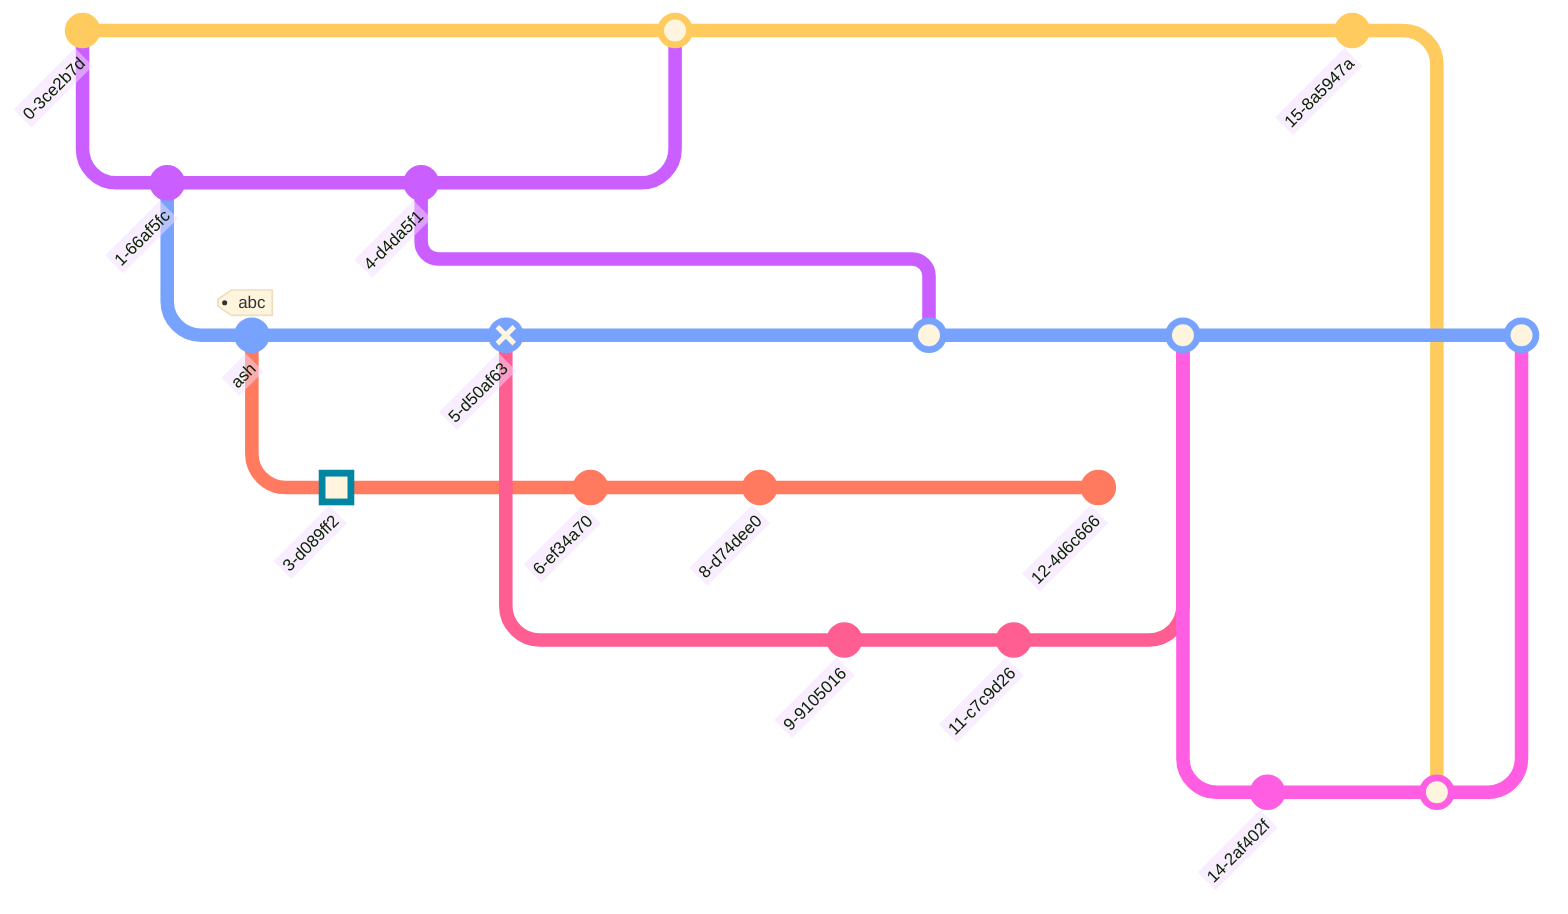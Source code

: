 %%{init: { 'logLevel': 'debug', 'theme': 'base', 'gitGraph': {'showBranches': false}} }%%
gitGraph
    commit
    branch hotfix
    checkout hotfix
    commit
    branch develop
    checkout develop
    commit id:"ash" tag:"abc"
    branch featureB
    checkout featureB
    commit type:HIGHLIGHT
    checkout main
    checkout hotfix
    commit type:NORMAL
    checkout develop
    commit type:REVERSE
    checkout featureB
    commit
    checkout main
    merge hotfix
    checkout featureB
    commit
    checkout develop
    branch featureA
    commit
    checkout develop
    merge hotfix
    checkout featureA
    commit
    checkout featureB
    commit
    checkout develop
    merge featureA
    branch release
    checkout release
    commit
    checkout main
    commit
    checkout release
    merge main
    checkout develop
    merge release